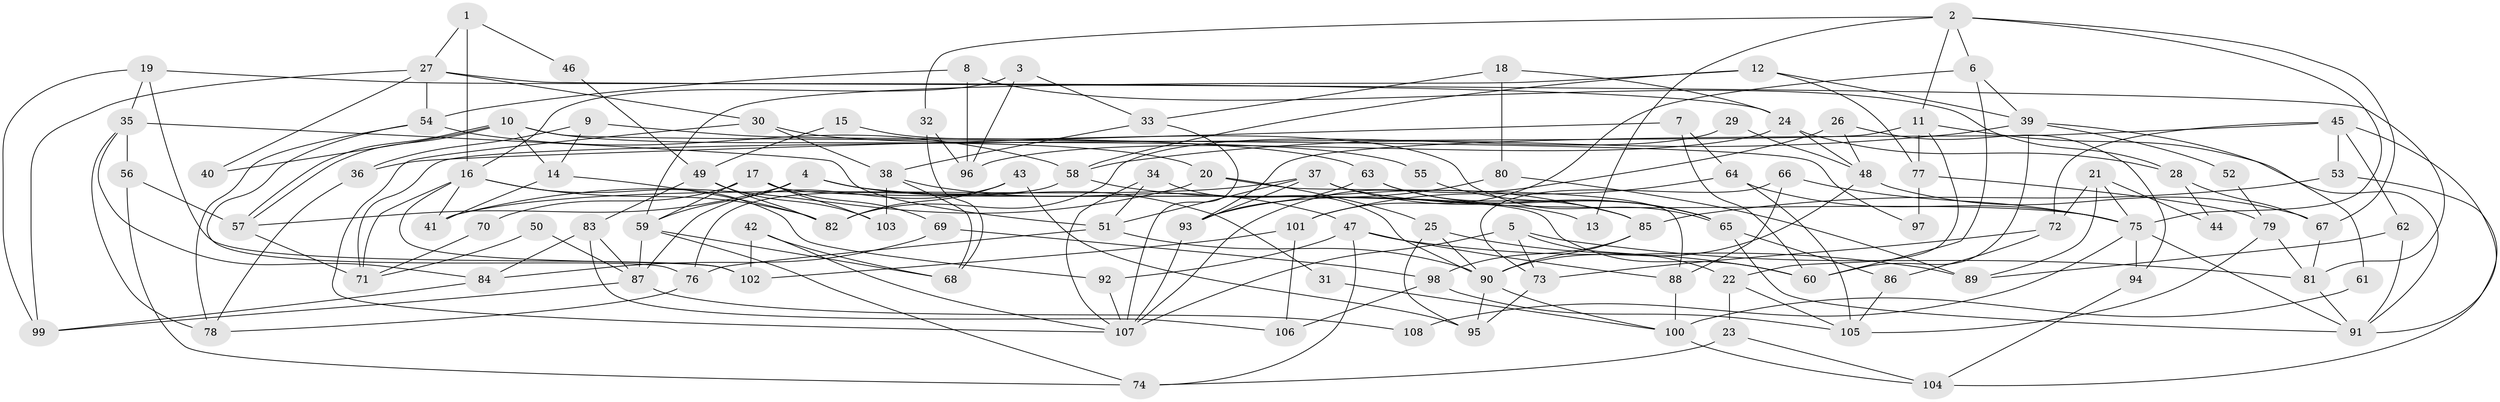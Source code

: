 // coarse degree distribution, {4: 0.12121212121212122, 7: 0.21212121212121213, 6: 0.2727272727272727, 5: 0.09090909090909091, 3: 0.030303030303030304, 10: 0.15151515151515152, 13: 0.06060606060606061, 9: 0.030303030303030304, 8: 0.030303030303030304}
// Generated by graph-tools (version 1.1) at 2025/37/03/04/25 23:37:03]
// undirected, 108 vertices, 216 edges
graph export_dot {
  node [color=gray90,style=filled];
  1;
  2;
  3;
  4;
  5;
  6;
  7;
  8;
  9;
  10;
  11;
  12;
  13;
  14;
  15;
  16;
  17;
  18;
  19;
  20;
  21;
  22;
  23;
  24;
  25;
  26;
  27;
  28;
  29;
  30;
  31;
  32;
  33;
  34;
  35;
  36;
  37;
  38;
  39;
  40;
  41;
  42;
  43;
  44;
  45;
  46;
  47;
  48;
  49;
  50;
  51;
  52;
  53;
  54;
  55;
  56;
  57;
  58;
  59;
  60;
  61;
  62;
  63;
  64;
  65;
  66;
  67;
  68;
  69;
  70;
  71;
  72;
  73;
  74;
  75;
  76;
  77;
  78;
  79;
  80;
  81;
  82;
  83;
  84;
  85;
  86;
  87;
  88;
  89;
  90;
  91;
  92;
  93;
  94;
  95;
  96;
  97;
  98;
  99;
  100;
  101;
  102;
  103;
  104;
  105;
  106;
  107;
  108;
  1 -- 16;
  1 -- 27;
  1 -- 46;
  2 -- 11;
  2 -- 75;
  2 -- 6;
  2 -- 13;
  2 -- 32;
  2 -- 67;
  3 -- 16;
  3 -- 96;
  3 -- 33;
  4 -- 59;
  4 -- 57;
  4 -- 13;
  4 -- 31;
  5 -- 107;
  5 -- 73;
  5 -- 22;
  5 -- 81;
  6 -- 101;
  6 -- 39;
  6 -- 60;
  7 -- 64;
  7 -- 60;
  7 -- 36;
  8 -- 28;
  8 -- 54;
  8 -- 96;
  9 -- 36;
  9 -- 63;
  9 -- 14;
  10 -- 57;
  10 -- 57;
  10 -- 14;
  10 -- 20;
  10 -- 40;
  10 -- 97;
  11 -- 91;
  11 -- 77;
  11 -- 22;
  11 -- 71;
  12 -- 39;
  12 -- 58;
  12 -- 59;
  12 -- 77;
  14 -- 41;
  14 -- 82;
  15 -- 65;
  15 -- 49;
  16 -- 92;
  16 -- 102;
  16 -- 41;
  16 -- 71;
  16 -- 82;
  17 -- 59;
  17 -- 60;
  17 -- 69;
  17 -- 70;
  17 -- 103;
  18 -- 80;
  18 -- 33;
  18 -- 24;
  19 -- 24;
  19 -- 35;
  19 -- 99;
  19 -- 102;
  20 -- 41;
  20 -- 25;
  20 -- 88;
  21 -- 75;
  21 -- 72;
  21 -- 44;
  21 -- 89;
  22 -- 23;
  22 -- 105;
  23 -- 74;
  23 -- 104;
  24 -- 96;
  24 -- 28;
  24 -- 48;
  25 -- 90;
  25 -- 60;
  25 -- 95;
  26 -- 94;
  26 -- 48;
  26 -- 107;
  27 -- 54;
  27 -- 30;
  27 -- 40;
  27 -- 81;
  27 -- 99;
  28 -- 67;
  28 -- 44;
  29 -- 82;
  29 -- 48;
  30 -- 38;
  30 -- 107;
  30 -- 55;
  31 -- 100;
  32 -- 68;
  32 -- 96;
  33 -- 107;
  33 -- 38;
  34 -- 51;
  34 -- 90;
  34 -- 107;
  35 -- 84;
  35 -- 56;
  35 -- 51;
  35 -- 78;
  36 -- 78;
  37 -- 51;
  37 -- 93;
  37 -- 41;
  37 -- 65;
  37 -- 75;
  38 -- 103;
  38 -- 47;
  38 -- 68;
  39 -- 60;
  39 -- 52;
  39 -- 58;
  39 -- 61;
  42 -- 68;
  42 -- 107;
  42 -- 102;
  43 -- 82;
  43 -- 95;
  43 -- 87;
  45 -- 91;
  45 -- 62;
  45 -- 53;
  45 -- 72;
  45 -- 93;
  46 -- 49;
  47 -- 88;
  47 -- 74;
  47 -- 89;
  47 -- 92;
  48 -- 67;
  48 -- 90;
  49 -- 83;
  49 -- 82;
  49 -- 103;
  50 -- 87;
  50 -- 71;
  51 -- 90;
  51 -- 76;
  52 -- 79;
  53 -- 85;
  53 -- 104;
  54 -- 76;
  54 -- 78;
  54 -- 58;
  55 -- 65;
  56 -- 57;
  56 -- 74;
  57 -- 71;
  58 -- 76;
  58 -- 85;
  59 -- 87;
  59 -- 68;
  59 -- 74;
  61 -- 100;
  62 -- 91;
  62 -- 89;
  63 -- 85;
  63 -- 93;
  63 -- 65;
  64 -- 75;
  64 -- 105;
  64 -- 101;
  65 -- 86;
  65 -- 91;
  66 -- 75;
  66 -- 73;
  66 -- 88;
  67 -- 81;
  69 -- 98;
  69 -- 84;
  70 -- 71;
  72 -- 86;
  72 -- 73;
  73 -- 95;
  75 -- 91;
  75 -- 94;
  75 -- 108;
  76 -- 78;
  77 -- 79;
  77 -- 97;
  79 -- 105;
  79 -- 81;
  80 -- 93;
  80 -- 89;
  81 -- 91;
  83 -- 87;
  83 -- 84;
  83 -- 106;
  84 -- 99;
  85 -- 90;
  85 -- 98;
  86 -- 105;
  87 -- 99;
  87 -- 108;
  88 -- 100;
  90 -- 100;
  90 -- 95;
  92 -- 107;
  93 -- 107;
  94 -- 104;
  98 -- 106;
  98 -- 105;
  100 -- 104;
  101 -- 102;
  101 -- 106;
}
